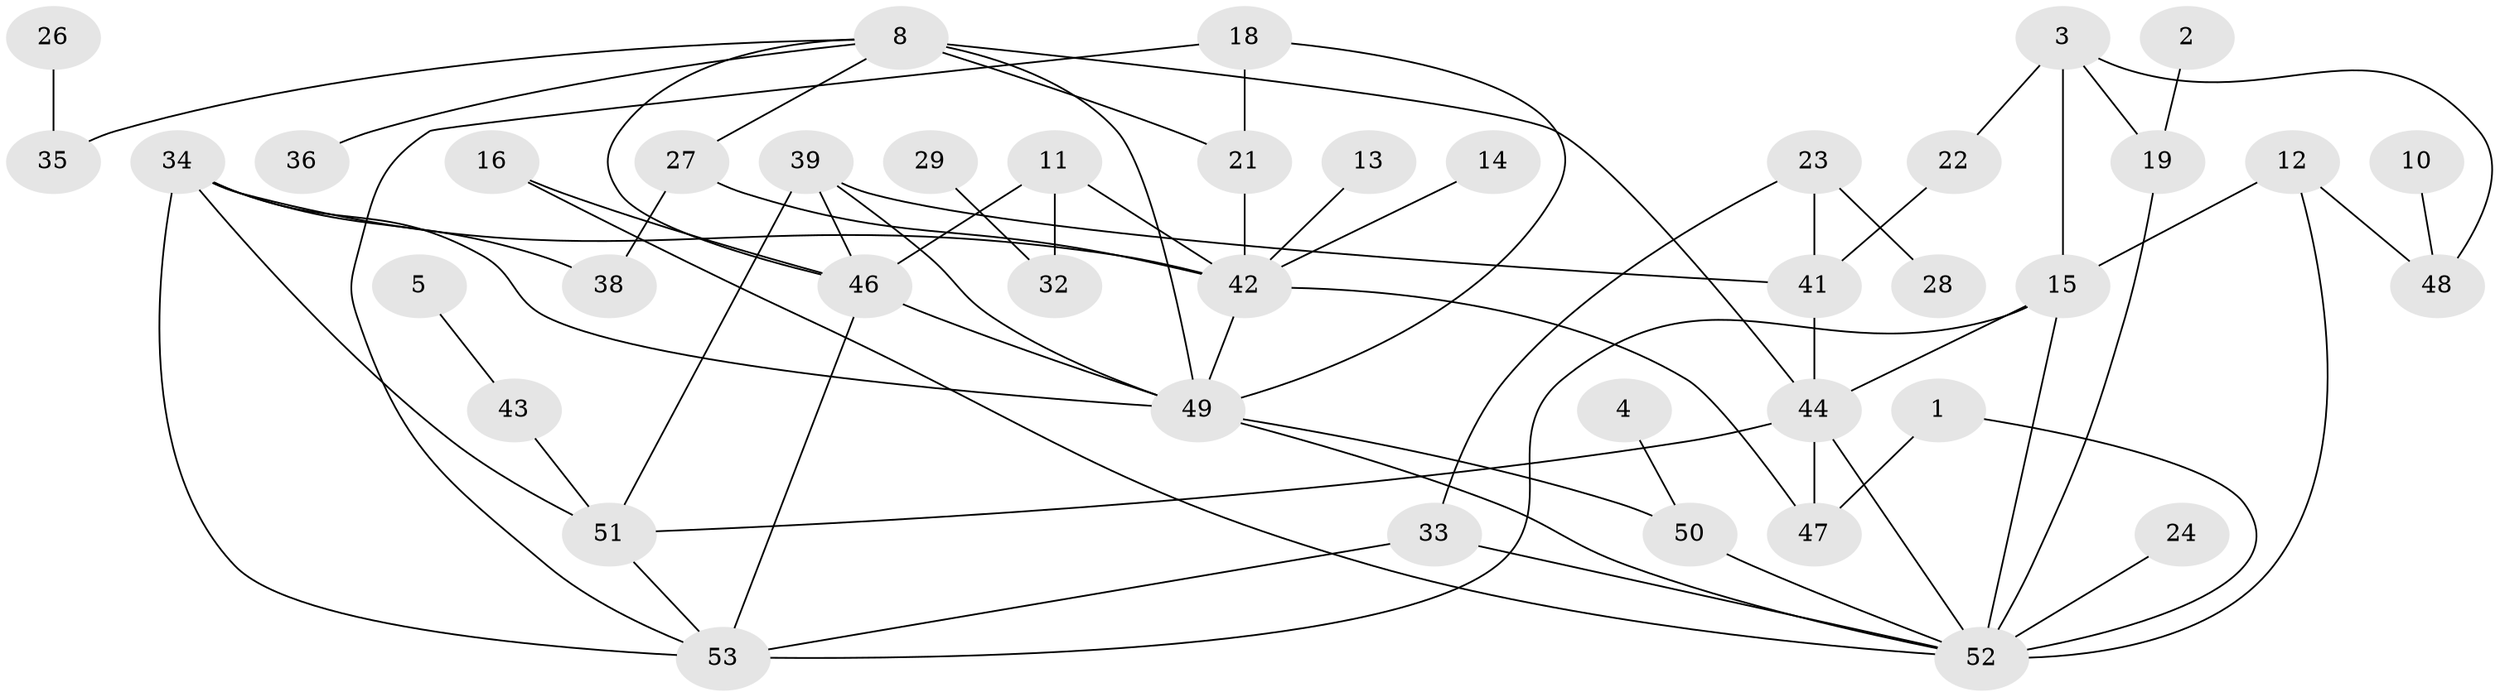 // original degree distribution, {1: 0.2358490566037736, 2: 0.25471698113207547, 3: 0.24528301886792453, 4: 0.10377358490566038, 0: 0.08490566037735849, 5: 0.03773584905660377, 6: 0.02830188679245283, 7: 0.009433962264150943}
// Generated by graph-tools (version 1.1) at 2025/25/03/09/25 03:25:17]
// undirected, 42 vertices, 68 edges
graph export_dot {
graph [start="1"]
  node [color=gray90,style=filled];
  1;
  2;
  3;
  4;
  5;
  8;
  10;
  11;
  12;
  13;
  14;
  15;
  16;
  18;
  19;
  21;
  22;
  23;
  24;
  26;
  27;
  28;
  29;
  32;
  33;
  34;
  35;
  36;
  38;
  39;
  41;
  42;
  43;
  44;
  46;
  47;
  48;
  49;
  50;
  51;
  52;
  53;
  1 -- 47 [weight=1.0];
  1 -- 52 [weight=1.0];
  2 -- 19 [weight=1.0];
  3 -- 15 [weight=1.0];
  3 -- 19 [weight=1.0];
  3 -- 22 [weight=1.0];
  3 -- 48 [weight=1.0];
  4 -- 50 [weight=1.0];
  5 -- 43 [weight=1.0];
  8 -- 21 [weight=1.0];
  8 -- 27 [weight=1.0];
  8 -- 35 [weight=1.0];
  8 -- 36 [weight=1.0];
  8 -- 44 [weight=2.0];
  8 -- 46 [weight=1.0];
  8 -- 49 [weight=1.0];
  10 -- 48 [weight=1.0];
  11 -- 32 [weight=1.0];
  11 -- 42 [weight=1.0];
  11 -- 46 [weight=1.0];
  12 -- 15 [weight=1.0];
  12 -- 48 [weight=1.0];
  12 -- 52 [weight=1.0];
  13 -- 42 [weight=1.0];
  14 -- 42 [weight=2.0];
  15 -- 44 [weight=1.0];
  15 -- 52 [weight=1.0];
  15 -- 53 [weight=1.0];
  16 -- 46 [weight=1.0];
  16 -- 52 [weight=1.0];
  18 -- 21 [weight=1.0];
  18 -- 49 [weight=1.0];
  18 -- 53 [weight=1.0];
  19 -- 52 [weight=1.0];
  21 -- 42 [weight=1.0];
  22 -- 41 [weight=1.0];
  23 -- 28 [weight=1.0];
  23 -- 33 [weight=1.0];
  23 -- 41 [weight=1.0];
  24 -- 52 [weight=1.0];
  26 -- 35 [weight=1.0];
  27 -- 38 [weight=1.0];
  27 -- 42 [weight=1.0];
  29 -- 32 [weight=1.0];
  33 -- 52 [weight=1.0];
  33 -- 53 [weight=1.0];
  34 -- 38 [weight=1.0];
  34 -- 42 [weight=1.0];
  34 -- 49 [weight=1.0];
  34 -- 51 [weight=1.0];
  34 -- 53 [weight=1.0];
  39 -- 41 [weight=1.0];
  39 -- 46 [weight=1.0];
  39 -- 49 [weight=1.0];
  39 -- 51 [weight=1.0];
  41 -- 44 [weight=1.0];
  42 -- 47 [weight=1.0];
  42 -- 49 [weight=1.0];
  43 -- 51 [weight=1.0];
  44 -- 47 [weight=1.0];
  44 -- 51 [weight=1.0];
  44 -- 52 [weight=1.0];
  46 -- 49 [weight=1.0];
  46 -- 53 [weight=1.0];
  49 -- 50 [weight=1.0];
  49 -- 52 [weight=1.0];
  50 -- 52 [weight=1.0];
  51 -- 53 [weight=1.0];
}
